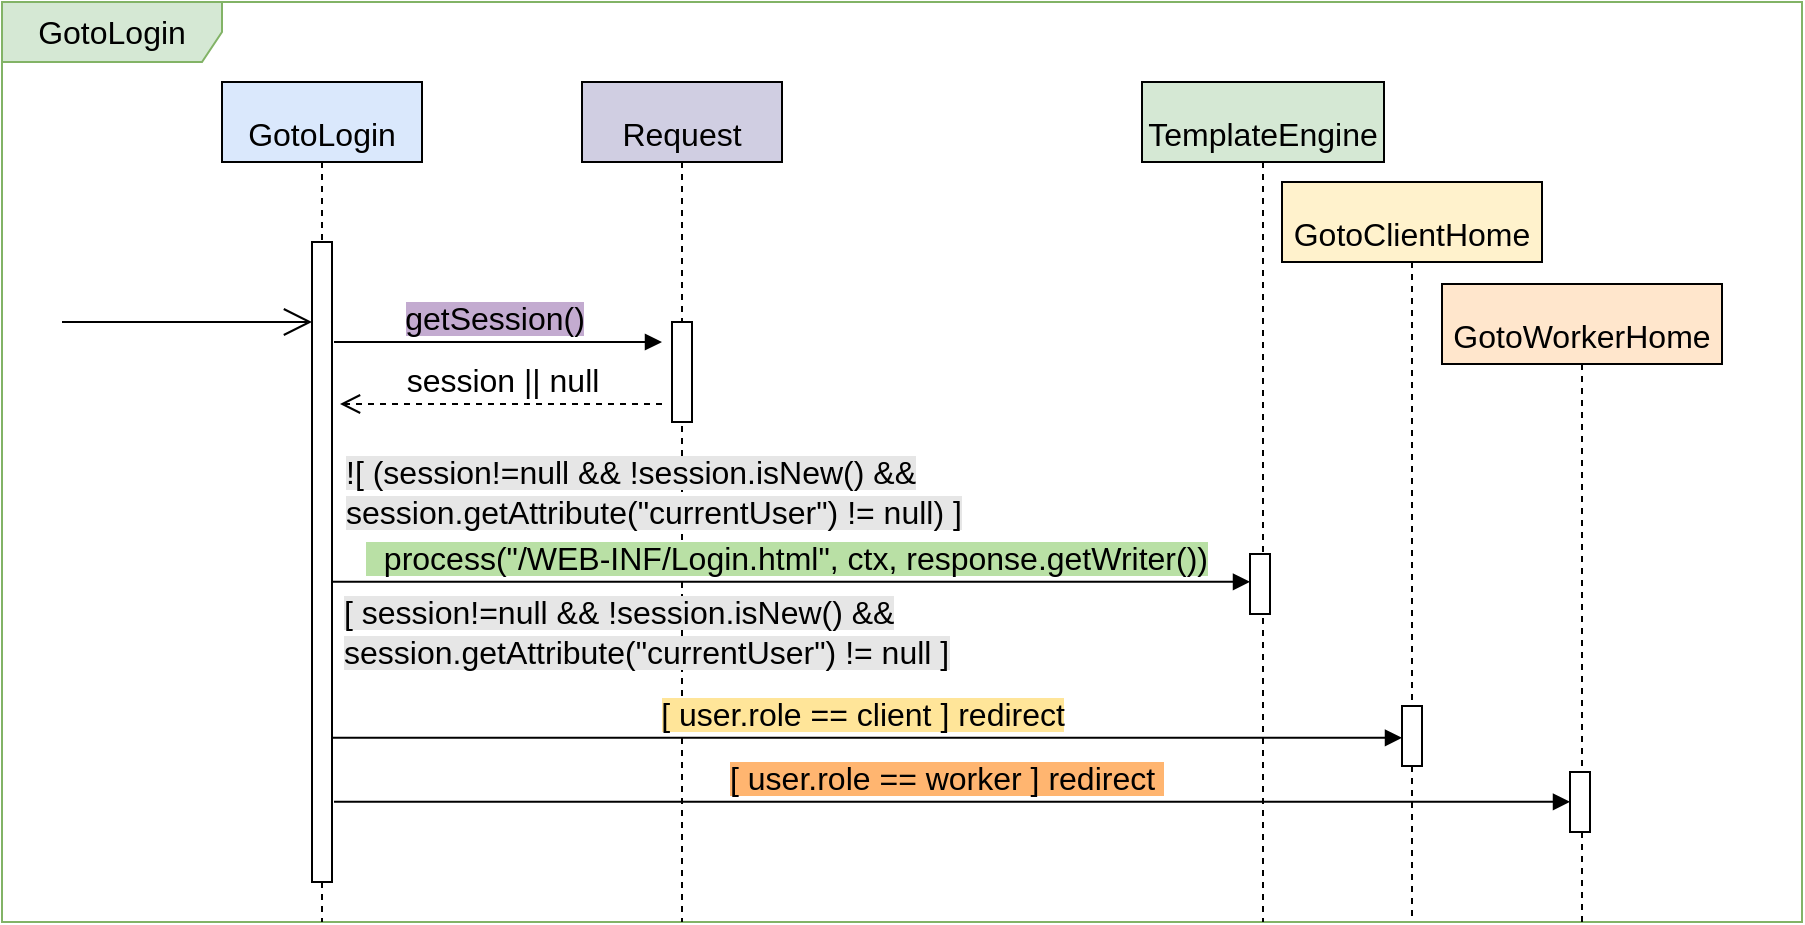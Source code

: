 <mxfile version="18.1.3" type="device"><diagram id="8lv88ZR4mrCCeqeHEAU_" name="Page-1"><mxGraphModel dx="1784" dy="1041" grid="1" gridSize="10" guides="1" tooltips="1" connect="1" arrows="1" fold="1" page="0" pageScale="1" pageWidth="827" pageHeight="1169" math="0" shadow="0"><root><mxCell id="0"/><mxCell id="1" parent="0"/><mxCell id="1Fg2AFdAJ2kEk59hbJvS-36" value="GotoLogin" style="shape=umlFrame;whiteSpace=wrap;html=1;fontSize=16;width=110;height=30;fillColor=#d5e8d4;strokeColor=#82b366;" parent="1" vertex="1"><mxGeometry x="-260" y="-320" width="900" height="460" as="geometry"/></mxCell><mxCell id="POiej5ANTQWtBTBRaUSJ-1" value="&lt;span style=&quot;font-size: 16px;&quot;&gt;GotoLogin&lt;/span&gt;" style="shape=umlLifeline;perimeter=lifelinePerimeter;whiteSpace=wrap;html=1;container=1;collapsible=0;recursiveResize=0;outlineConnect=0;fontSize=33;align=center;fillColor=#dae8fc;strokeColor=#000000;" parent="1" vertex="1"><mxGeometry x="-150" y="-280" width="100" height="420" as="geometry"/></mxCell><mxCell id="1Fg2AFdAJ2kEk59hbJvS-6" value="&lt;span style=&quot;font-size: 16px;&quot;&gt;Request&lt;/span&gt;" style="shape=umlLifeline;perimeter=lifelinePerimeter;whiteSpace=wrap;html=1;container=1;collapsible=0;recursiveResize=0;outlineConnect=0;fontSize=33;align=center;fillColor=#d0cee2;strokeColor=#000000;" parent="1" vertex="1"><mxGeometry x="30" y="-280" width="100" height="420" as="geometry"/></mxCell><mxCell id="1Fg2AFdAJ2kEk59hbJvS-20" value="" style="html=1;points=[];perimeter=orthogonalPerimeter;fontSize=16;" parent="1Fg2AFdAJ2kEk59hbJvS-6" vertex="1"><mxGeometry x="45" y="120" width="10" height="50" as="geometry"/></mxCell><mxCell id="1Fg2AFdAJ2kEk59hbJvS-28" value="&lt;span style=&quot;background-color: rgb(185, 224, 165);&quot;&gt;&amp;nbsp; process(&quot;/WEB-INF/Login.html&quot;, ctx, response.getWriter())&lt;/span&gt;" style="html=1;verticalAlign=bottom;endArrow=block;rounded=0;fontSize=16;" parent="1Fg2AFdAJ2kEk59hbJvS-6" edge="1"><mxGeometry x="-0.011" width="80" relative="1" as="geometry"><mxPoint x="-125" y="249.91" as="sourcePoint"/><mxPoint x="334" y="249.91" as="targetPoint"/><mxPoint as="offset"/></mxGeometry></mxCell><mxCell id="1Fg2AFdAJ2kEk59hbJvS-7" value="&lt;p style=&quot;line-height: 0.4;&quot;&gt;&lt;/p&gt;&lt;blockquote style=&quot;margin: 0px 0px 0px 40px; border: none; padding: 0px; line-height: 0.6;&quot;&gt;&lt;/blockquote&gt;&lt;span style=&quot;font-size: 16px; background-color: initial;&quot;&gt;Template&lt;/span&gt;&lt;span style=&quot;font-size: 16px; line-height: 0.1;&quot;&gt;Engine&lt;/span&gt;&lt;p&gt;&lt;/p&gt;" style="shape=umlLifeline;perimeter=lifelinePerimeter;whiteSpace=wrap;html=1;container=1;collapsible=0;recursiveResize=0;outlineConnect=0;fontSize=33;align=center;fillColor=#d5e8d4;strokeColor=#000000;" parent="1" vertex="1"><mxGeometry x="310" y="-280" width="121" height="420" as="geometry"/></mxCell><mxCell id="1Fg2AFdAJ2kEk59hbJvS-29" value="" style="html=1;points=[];perimeter=orthogonalPerimeter;fontSize=16;" parent="1Fg2AFdAJ2kEk59hbJvS-7" vertex="1"><mxGeometry x="54" y="236" width="10" height="30" as="geometry"/></mxCell><mxCell id="1Fg2AFdAJ2kEk59hbJvS-21" value="" style="html=1;points=[];perimeter=orthogonalPerimeter;fontSize=16;" parent="1" vertex="1"><mxGeometry x="-105" y="-200" width="10" height="320" as="geometry"/></mxCell><mxCell id="1Fg2AFdAJ2kEk59hbJvS-25" value="session || null" style="html=1;verticalAlign=bottom;endArrow=open;dashed=1;endSize=8;rounded=0;fontSize=16;" parent="1" edge="1"><mxGeometry relative="1" as="geometry"><mxPoint x="70" y="-119" as="sourcePoint"/><mxPoint x="-91" y="-119" as="targetPoint"/></mxGeometry></mxCell><mxCell id="1Fg2AFdAJ2kEk59hbJvS-46" value="&lt;span style=&quot;background-color: rgb(195, 171, 208);&quot;&gt;getSession()&lt;/span&gt;" style="html=1;verticalAlign=bottom;endArrow=block;rounded=0;fontSize=16;" parent="1" edge="1"><mxGeometry x="-0.029" width="80" relative="1" as="geometry"><mxPoint x="-94" y="-150" as="sourcePoint"/><mxPoint x="70" y="-150" as="targetPoint"/><mxPoint as="offset"/></mxGeometry></mxCell><mxCell id="POiej5ANTQWtBTBRaUSJ-5" value="&lt;span style=&quot;background-color: rgb(230, 230, 230);&quot;&gt;![ (session!=null &amp;amp;&amp;amp; !session.isNew() &amp;amp;&amp;amp;&lt;/span&gt;&lt;br&gt;&lt;span style=&quot;background-color: rgb(230, 230, 230);&quot;&gt;session.getAttribute(&quot;currentUser&quot;) != null) ]&lt;/span&gt;" style="text;html=1;strokeColor=none;fillColor=none;align=left;verticalAlign=middle;whiteSpace=wrap;rounded=0;fontSize=16;" parent="1" vertex="1"><mxGeometry x="-90" y="-90" width="330" height="30" as="geometry"/></mxCell><mxCell id="POiej5ANTQWtBTBRaUSJ-6" value="&lt;p style=&quot;line-height: 0.4;&quot;&gt;&lt;/p&gt;&lt;blockquote style=&quot;margin: 0px 0px 0px 40px; border: none; padding: 0px; line-height: 0.6;&quot;&gt;&lt;/blockquote&gt;&lt;span style=&quot;font-size: 16px;&quot;&gt;GotoClientHome&lt;/span&gt;&lt;br&gt;&lt;p&gt;&lt;/p&gt;" style="shape=umlLifeline;perimeter=lifelinePerimeter;whiteSpace=wrap;html=1;container=1;collapsible=0;recursiveResize=0;outlineConnect=0;fontSize=33;align=center;fillColor=#fff2cc;strokeColor=#000000;" parent="1" vertex="1"><mxGeometry x="380" y="-230" width="130" height="370" as="geometry"/></mxCell><mxCell id="POiej5ANTQWtBTBRaUSJ-7" value="" style="html=1;points=[];perimeter=orthogonalPerimeter;fontSize=16;" parent="POiej5ANTQWtBTBRaUSJ-6" vertex="1"><mxGeometry x="60" y="262" width="10" height="30" as="geometry"/></mxCell><mxCell id="POiej5ANTQWtBTBRaUSJ-8" value="&lt;p style=&quot;line-height: 0.4;&quot;&gt;&lt;/p&gt;&lt;blockquote style=&quot;margin: 0px 0px 0px 40px; border: none; padding: 0px; line-height: 0.6;&quot;&gt;&lt;/blockquote&gt;&lt;span style=&quot;font-size: 16px;&quot;&gt;GotoWorkerHome&lt;/span&gt;&lt;br&gt;&lt;p&gt;&lt;/p&gt;" style="shape=umlLifeline;perimeter=lifelinePerimeter;whiteSpace=wrap;html=1;container=1;collapsible=0;recursiveResize=0;outlineConnect=0;fontSize=33;align=center;fillColor=#ffe6cc;strokeColor=#000000;" parent="1" vertex="1"><mxGeometry x="460" y="-179" width="140" height="319" as="geometry"/></mxCell><mxCell id="POiej5ANTQWtBTBRaUSJ-9" value="" style="html=1;points=[];perimeter=orthogonalPerimeter;fontSize=16;" parent="POiej5ANTQWtBTBRaUSJ-8" vertex="1"><mxGeometry x="64" y="244" width="10" height="30" as="geometry"/></mxCell><mxCell id="POiej5ANTQWtBTBRaUSJ-11" value="&lt;span style=&quot;background-color: rgb(230, 230, 230);&quot;&gt;[ session!=null &amp;amp;&amp;amp; !session.isNew() &amp;amp;&amp;amp;&lt;/span&gt;&lt;br&gt;&lt;span style=&quot;background-color: rgb(230, 230, 230);&quot;&gt;session.getAttribute(&quot;currentUser&quot;) != null ]&lt;/span&gt;" style="text;html=1;strokeColor=none;fillColor=none;align=left;verticalAlign=middle;whiteSpace=wrap;rounded=0;fontSize=16;" parent="1" vertex="1"><mxGeometry x="-91" y="-20" width="330" height="30" as="geometry"/></mxCell><mxCell id="POiej5ANTQWtBTBRaUSJ-12" value="&lt;span style=&quot;background-color: rgb(255, 229, 153);&quot;&gt;[ user.role == client ] redirect&lt;/span&gt;" style="html=1;verticalAlign=bottom;endArrow=block;rounded=0;fontSize=16;" parent="1" edge="1"><mxGeometry x="-0.011" width="80" relative="1" as="geometry"><mxPoint x="-95" y="47.91" as="sourcePoint"/><mxPoint x="440" y="47.91" as="targetPoint"/><mxPoint as="offset"/></mxGeometry></mxCell><mxCell id="POiej5ANTQWtBTBRaUSJ-13" value="&lt;span style=&quot;background-color: rgb(255, 181, 112);&quot;&gt;[ user.role == worker ] redirect&amp;nbsp;&lt;/span&gt;" style="html=1;verticalAlign=bottom;endArrow=block;rounded=0;fontSize=16;" parent="1" edge="1"><mxGeometry x="-0.011" width="80" relative="1" as="geometry"><mxPoint x="-94" y="79.91" as="sourcePoint"/><mxPoint x="524" y="79.91" as="targetPoint"/><mxPoint as="offset"/></mxGeometry></mxCell><mxCell id="m4QNTW12JwWX1HNuRbnF-2" value="" style="endArrow=open;endFill=1;endSize=12;html=1;rounded=0;labelBackgroundColor=#E6E6E6;fontSize=16;" parent="1" edge="1"><mxGeometry width="160" relative="1" as="geometry"><mxPoint x="-230" y="-160" as="sourcePoint"/><mxPoint x="-105" y="-160" as="targetPoint"/></mxGeometry></mxCell></root></mxGraphModel></diagram></mxfile>